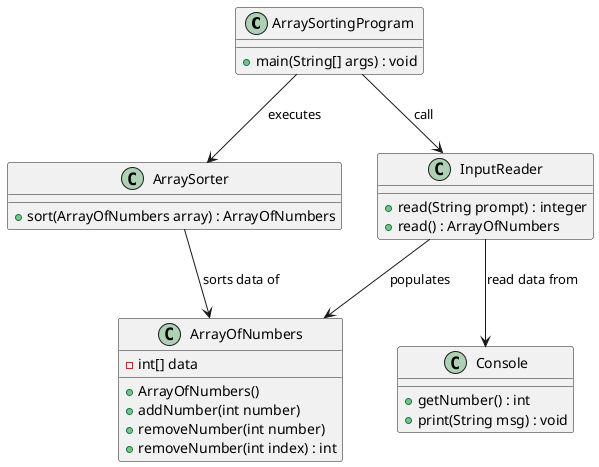 @startuml

class ArraySortingProgram {
	+ main(String[] args) : void
}

class ArraySorter {
	+ sort(ArrayOfNumbers array) : ArrayOfNumbers
}

class InputReader {
	+ read(String prompt) : integer
	+ read() : ArrayOfNumbers
}

class Console {
	+ getNumber() : int
	+ print(String msg) : void	
}

class ArrayOfNumbers {
	- int[] data
	+ ArrayOfNumbers() 
	+ addNumber(int number) 
	+ removeNumber(int number) 
	+ removeNumber(int index) : int
}

ArraySortingProgram --> InputReader : call
ArraySortingProgram --> ArraySorter : executes
InputReader --> Console : read data from
InputReader --> ArrayOfNumbers : populates
ArraySorter --> ArrayOfNumbers : sorts data of
@enduml